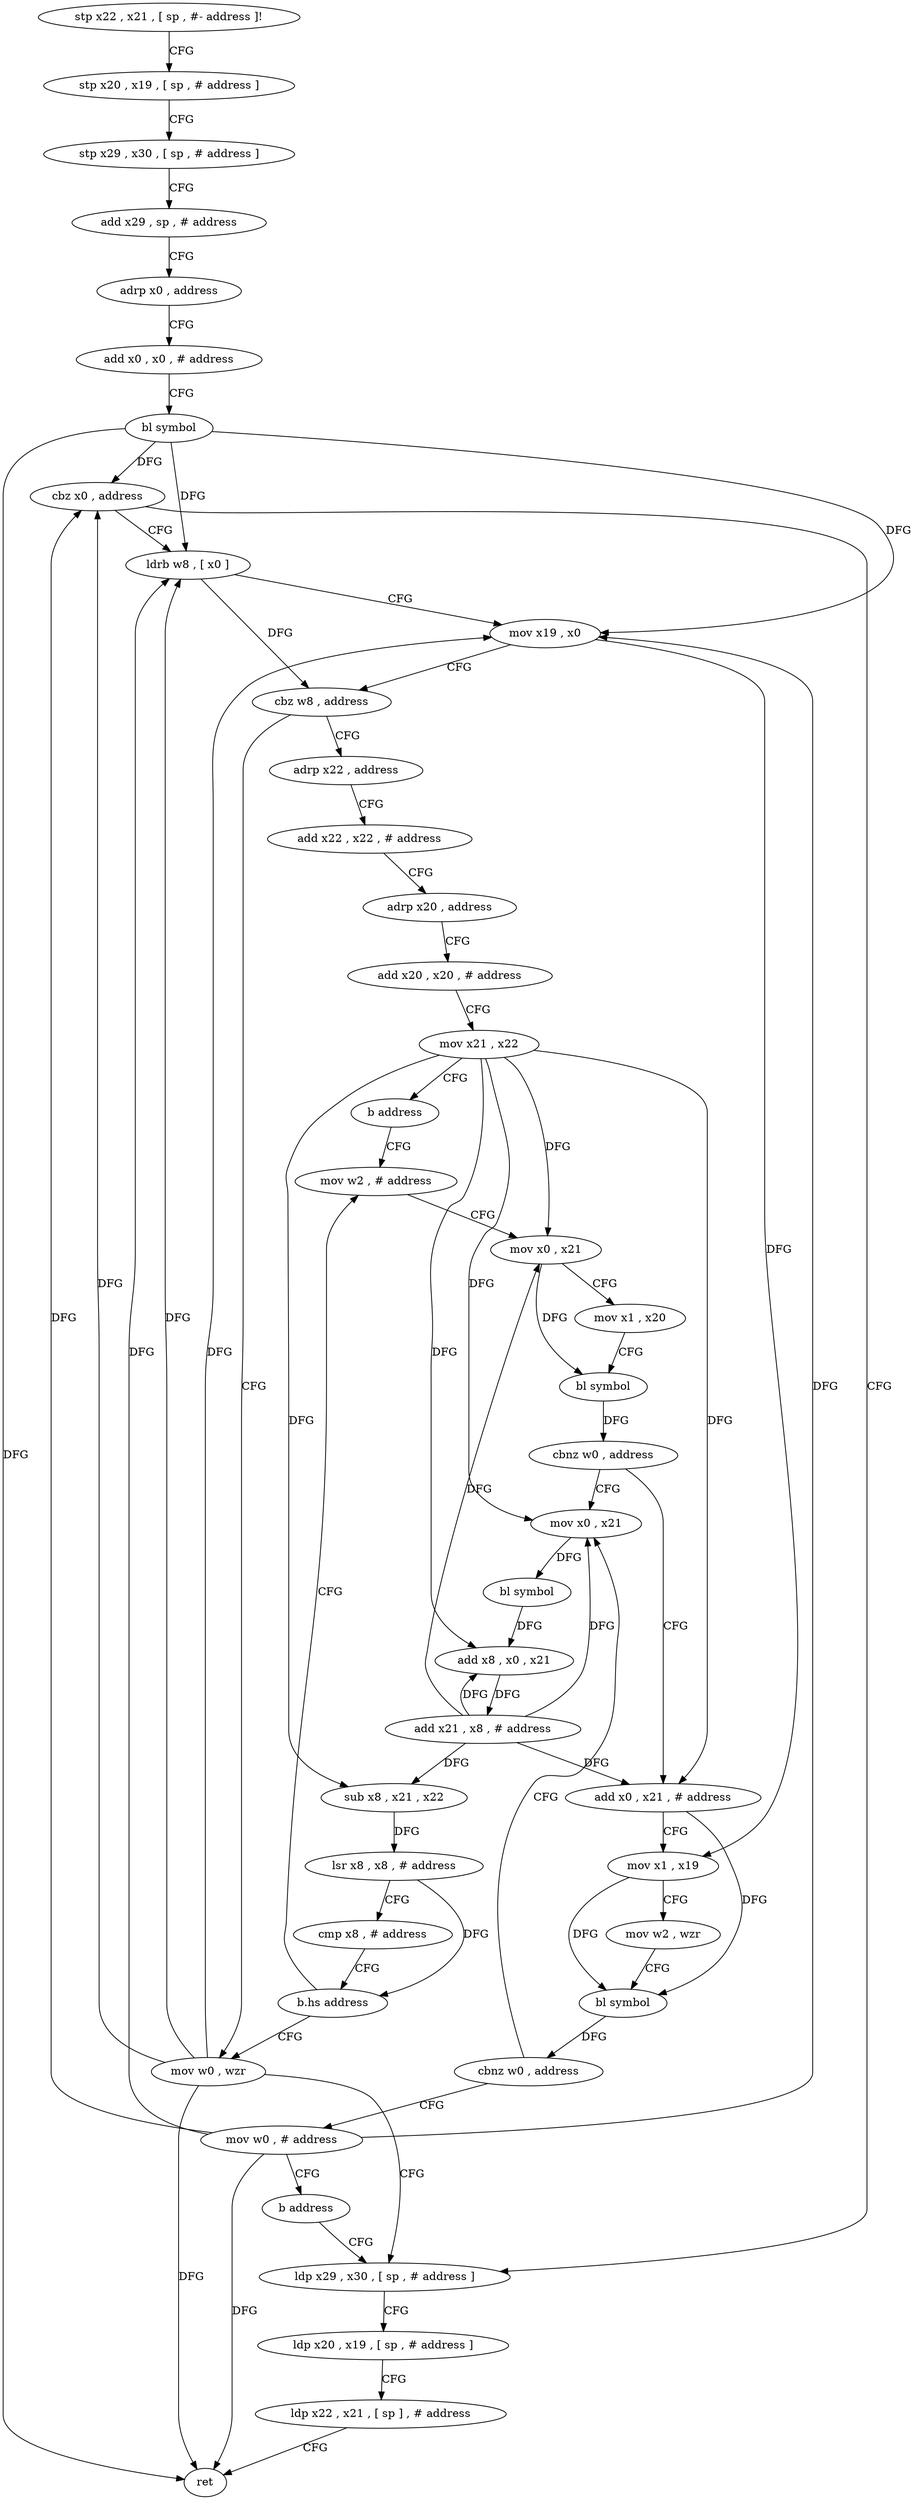 digraph "func" {
"4220368" [label = "stp x22 , x21 , [ sp , #- address ]!" ]
"4220372" [label = "stp x20 , x19 , [ sp , # address ]" ]
"4220376" [label = "stp x29 , x30 , [ sp , # address ]" ]
"4220380" [label = "add x29 , sp , # address" ]
"4220384" [label = "adrp x0 , address" ]
"4220388" [label = "add x0 , x0 , # address" ]
"4220392" [label = "bl symbol" ]
"4220396" [label = "cbz x0 , address" ]
"4220520" [label = "ldp x29 , x30 , [ sp , # address ]" ]
"4220400" [label = "ldrb w8 , [ x0 ]" ]
"4220524" [label = "ldp x20 , x19 , [ sp , # address ]" ]
"4220528" [label = "ldp x22 , x21 , [ sp ] , # address" ]
"4220532" [label = "ret" ]
"4220404" [label = "mov x19 , x0" ]
"4220408" [label = "cbz w8 , address" ]
"4220516" [label = "mov w0 , wzr" ]
"4220412" [label = "adrp x22 , address" ]
"4220416" [label = "add x22 , x22 , # address" ]
"4220420" [label = "adrp x20 , address" ]
"4220424" [label = "add x20 , x20 , # address" ]
"4220428" [label = "mov x21 , x22" ]
"4220432" [label = "b address" ]
"4220468" [label = "mov w2 , # address" ]
"4220472" [label = "mov x0 , x21" ]
"4220476" [label = "mov x1 , x20" ]
"4220480" [label = "bl symbol" ]
"4220484" [label = "cbnz w0 , address" ]
"4220436" [label = "mov x0 , x21" ]
"4220488" [label = "add x0 , x21 , # address" ]
"4220440" [label = "bl symbol" ]
"4220444" [label = "add x8 , x0 , x21" ]
"4220448" [label = "add x21 , x8 , # address" ]
"4220452" [label = "sub x8 , x21 , x22" ]
"4220456" [label = "lsr x8 , x8 , # address" ]
"4220460" [label = "cmp x8 , # address" ]
"4220464" [label = "b.hs address" ]
"4220492" [label = "mov x1 , x19" ]
"4220496" [label = "mov w2 , wzr" ]
"4220500" [label = "bl symbol" ]
"4220504" [label = "cbnz w0 , address" ]
"4220508" [label = "mov w0 , # address" ]
"4220512" [label = "b address" ]
"4220368" -> "4220372" [ label = "CFG" ]
"4220372" -> "4220376" [ label = "CFG" ]
"4220376" -> "4220380" [ label = "CFG" ]
"4220380" -> "4220384" [ label = "CFG" ]
"4220384" -> "4220388" [ label = "CFG" ]
"4220388" -> "4220392" [ label = "CFG" ]
"4220392" -> "4220396" [ label = "DFG" ]
"4220392" -> "4220532" [ label = "DFG" ]
"4220392" -> "4220400" [ label = "DFG" ]
"4220392" -> "4220404" [ label = "DFG" ]
"4220396" -> "4220520" [ label = "CFG" ]
"4220396" -> "4220400" [ label = "CFG" ]
"4220520" -> "4220524" [ label = "CFG" ]
"4220400" -> "4220404" [ label = "CFG" ]
"4220400" -> "4220408" [ label = "DFG" ]
"4220524" -> "4220528" [ label = "CFG" ]
"4220528" -> "4220532" [ label = "CFG" ]
"4220404" -> "4220408" [ label = "CFG" ]
"4220404" -> "4220492" [ label = "DFG" ]
"4220408" -> "4220516" [ label = "CFG" ]
"4220408" -> "4220412" [ label = "CFG" ]
"4220516" -> "4220520" [ label = "CFG" ]
"4220516" -> "4220396" [ label = "DFG" ]
"4220516" -> "4220400" [ label = "DFG" ]
"4220516" -> "4220404" [ label = "DFG" ]
"4220516" -> "4220532" [ label = "DFG" ]
"4220412" -> "4220416" [ label = "CFG" ]
"4220416" -> "4220420" [ label = "CFG" ]
"4220420" -> "4220424" [ label = "CFG" ]
"4220424" -> "4220428" [ label = "CFG" ]
"4220428" -> "4220432" [ label = "CFG" ]
"4220428" -> "4220472" [ label = "DFG" ]
"4220428" -> "4220436" [ label = "DFG" ]
"4220428" -> "4220444" [ label = "DFG" ]
"4220428" -> "4220452" [ label = "DFG" ]
"4220428" -> "4220488" [ label = "DFG" ]
"4220432" -> "4220468" [ label = "CFG" ]
"4220468" -> "4220472" [ label = "CFG" ]
"4220472" -> "4220476" [ label = "CFG" ]
"4220472" -> "4220480" [ label = "DFG" ]
"4220476" -> "4220480" [ label = "CFG" ]
"4220480" -> "4220484" [ label = "DFG" ]
"4220484" -> "4220436" [ label = "CFG" ]
"4220484" -> "4220488" [ label = "CFG" ]
"4220436" -> "4220440" [ label = "DFG" ]
"4220488" -> "4220492" [ label = "CFG" ]
"4220488" -> "4220500" [ label = "DFG" ]
"4220440" -> "4220444" [ label = "DFG" ]
"4220444" -> "4220448" [ label = "DFG" ]
"4220448" -> "4220452" [ label = "DFG" ]
"4220448" -> "4220472" [ label = "DFG" ]
"4220448" -> "4220436" [ label = "DFG" ]
"4220448" -> "4220444" [ label = "DFG" ]
"4220448" -> "4220488" [ label = "DFG" ]
"4220452" -> "4220456" [ label = "DFG" ]
"4220456" -> "4220460" [ label = "CFG" ]
"4220456" -> "4220464" [ label = "DFG" ]
"4220460" -> "4220464" [ label = "CFG" ]
"4220464" -> "4220516" [ label = "CFG" ]
"4220464" -> "4220468" [ label = "CFG" ]
"4220492" -> "4220496" [ label = "CFG" ]
"4220492" -> "4220500" [ label = "DFG" ]
"4220496" -> "4220500" [ label = "CFG" ]
"4220500" -> "4220504" [ label = "DFG" ]
"4220504" -> "4220436" [ label = "CFG" ]
"4220504" -> "4220508" [ label = "CFG" ]
"4220508" -> "4220512" [ label = "CFG" ]
"4220508" -> "4220396" [ label = "DFG" ]
"4220508" -> "4220400" [ label = "DFG" ]
"4220508" -> "4220404" [ label = "DFG" ]
"4220508" -> "4220532" [ label = "DFG" ]
"4220512" -> "4220520" [ label = "CFG" ]
}
